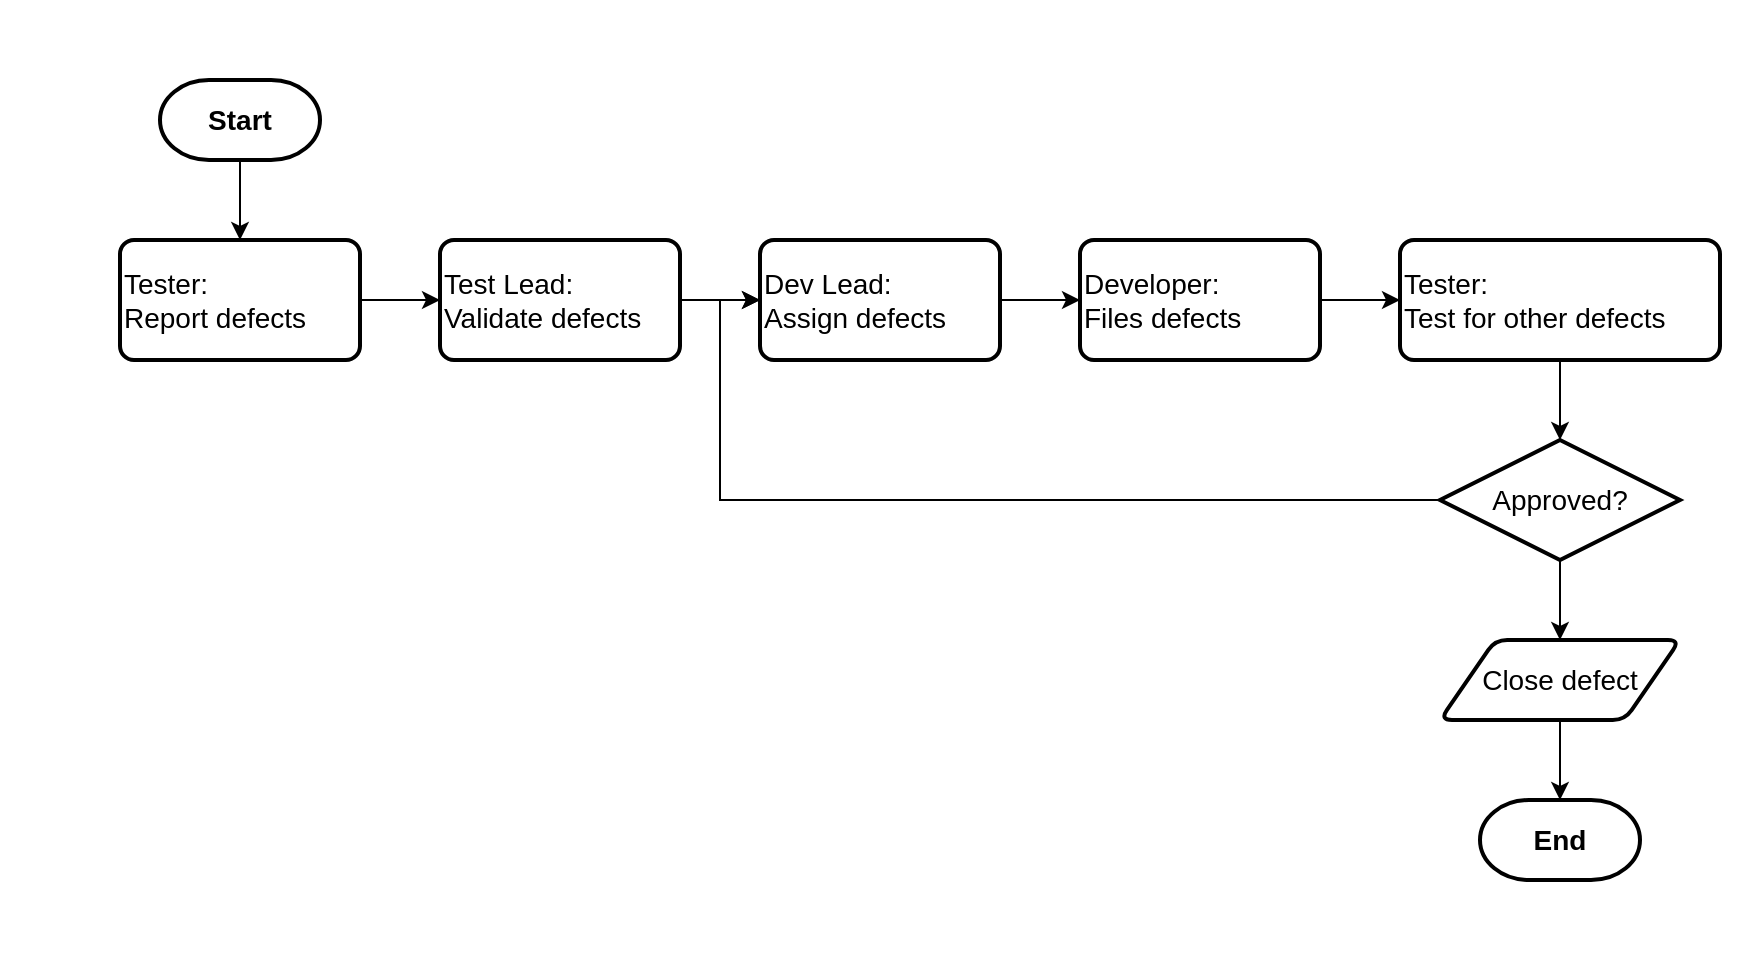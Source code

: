 <mxfile version="20.0.4" type="device"><diagram id="gbdq9TC72CIr61JIiVj6" name="Page-1"><mxGraphModel dx="868" dy="520" grid="1" gridSize="10" guides="1" tooltips="1" connect="1" arrows="1" fold="1" page="1" pageScale="1" pageWidth="850" pageHeight="1100" math="0" shadow="0"><root><mxCell id="0"/><mxCell id="1" parent="0"/><mxCell id="EUdBBe8nDPDMlrMEUsrp-22" value="" style="rounded=0;whiteSpace=wrap;html=1;fontSize=14;fillColor=none;strokeColor=none;" vertex="1" parent="1"><mxGeometry width="880" height="480" as="geometry"/></mxCell><mxCell id="EUdBBe8nDPDMlrMEUsrp-4" style="edgeStyle=orthogonalEdgeStyle;rounded=0;orthogonalLoop=1;jettySize=auto;html=1;exitX=0.5;exitY=1;exitDx=0;exitDy=0;exitPerimeter=0;entryX=0.5;entryY=0;entryDx=0;entryDy=0;fontSize=14;" edge="1" parent="1" source="EUdBBe8nDPDMlrMEUsrp-2" target="EUdBBe8nDPDMlrMEUsrp-3"><mxGeometry relative="1" as="geometry"/></mxCell><mxCell id="EUdBBe8nDPDMlrMEUsrp-2" value="Start" style="strokeWidth=2;html=1;shape=mxgraph.flowchart.terminator;whiteSpace=wrap;fontSize=14;fontStyle=1" vertex="1" parent="1"><mxGeometry x="80" y="40" width="80" height="40" as="geometry"/></mxCell><mxCell id="EUdBBe8nDPDMlrMEUsrp-6" style="edgeStyle=orthogonalEdgeStyle;rounded=0;orthogonalLoop=1;jettySize=auto;html=1;exitX=1;exitY=0.5;exitDx=0;exitDy=0;entryX=0;entryY=0.5;entryDx=0;entryDy=0;fontSize=14;" edge="1" parent="1" source="EUdBBe8nDPDMlrMEUsrp-3" target="EUdBBe8nDPDMlrMEUsrp-5"><mxGeometry relative="1" as="geometry"/></mxCell><mxCell id="EUdBBe8nDPDMlrMEUsrp-3" value="Tester:&lt;br&gt;&lt;div style=&quot;&quot;&gt;&lt;span style=&quot;background-color: initial;&quot;&gt;Report defects&lt;/span&gt;&lt;/div&gt;" style="rounded=1;whiteSpace=wrap;html=1;absoluteArcSize=1;arcSize=14;strokeWidth=2;fontSize=14;align=left;fontStyle=0" vertex="1" parent="1"><mxGeometry x="60" y="120" width="120" height="60" as="geometry"/></mxCell><mxCell id="EUdBBe8nDPDMlrMEUsrp-10" style="edgeStyle=orthogonalEdgeStyle;rounded=0;orthogonalLoop=1;jettySize=auto;html=1;exitX=1;exitY=0.5;exitDx=0;exitDy=0;entryX=0;entryY=0.5;entryDx=0;entryDy=0;fontSize=14;" edge="1" parent="1" source="EUdBBe8nDPDMlrMEUsrp-5" target="EUdBBe8nDPDMlrMEUsrp-7"><mxGeometry relative="1" as="geometry"/></mxCell><mxCell id="EUdBBe8nDPDMlrMEUsrp-5" value="Test Lead:&lt;br&gt;&lt;div style=&quot;&quot;&gt;&lt;span style=&quot;background-color: initial;&quot;&gt;Validate defects&lt;/span&gt;&lt;/div&gt;" style="rounded=1;whiteSpace=wrap;html=1;absoluteArcSize=1;arcSize=14;strokeWidth=2;fontSize=14;align=left;fontStyle=0" vertex="1" parent="1"><mxGeometry x="220" y="120" width="120" height="60" as="geometry"/></mxCell><mxCell id="EUdBBe8nDPDMlrMEUsrp-11" style="edgeStyle=orthogonalEdgeStyle;rounded=0;orthogonalLoop=1;jettySize=auto;html=1;exitX=1;exitY=0.5;exitDx=0;exitDy=0;entryX=0;entryY=0.5;entryDx=0;entryDy=0;fontSize=14;" edge="1" parent="1" source="EUdBBe8nDPDMlrMEUsrp-7" target="EUdBBe8nDPDMlrMEUsrp-8"><mxGeometry relative="1" as="geometry"/></mxCell><mxCell id="EUdBBe8nDPDMlrMEUsrp-7" value="Dev Lead:&lt;br&gt;&lt;div style=&quot;&quot;&gt;&lt;span style=&quot;background-color: initial;&quot;&gt;Assign defects&lt;/span&gt;&lt;/div&gt;" style="rounded=1;whiteSpace=wrap;html=1;absoluteArcSize=1;arcSize=14;strokeWidth=2;fontSize=14;align=left;fontStyle=0" vertex="1" parent="1"><mxGeometry x="380" y="120" width="120" height="60" as="geometry"/></mxCell><mxCell id="EUdBBe8nDPDMlrMEUsrp-12" style="edgeStyle=orthogonalEdgeStyle;rounded=0;orthogonalLoop=1;jettySize=auto;html=1;exitX=1;exitY=0.5;exitDx=0;exitDy=0;entryX=0;entryY=0.5;entryDx=0;entryDy=0;fontSize=14;" edge="1" parent="1" source="EUdBBe8nDPDMlrMEUsrp-8" target="EUdBBe8nDPDMlrMEUsrp-9"><mxGeometry relative="1" as="geometry"/></mxCell><mxCell id="EUdBBe8nDPDMlrMEUsrp-8" value="Developer:&lt;br&gt;&lt;div style=&quot;&quot;&gt;&lt;span style=&quot;background-color: initial;&quot;&gt;Files defects&lt;/span&gt;&lt;/div&gt;" style="rounded=1;whiteSpace=wrap;html=1;absoluteArcSize=1;arcSize=14;strokeWidth=2;fontSize=14;align=left;fontStyle=0" vertex="1" parent="1"><mxGeometry x="540" y="120" width="120" height="60" as="geometry"/></mxCell><mxCell id="EUdBBe8nDPDMlrMEUsrp-15" style="edgeStyle=orthogonalEdgeStyle;rounded=0;orthogonalLoop=1;jettySize=auto;html=1;exitX=0.5;exitY=1;exitDx=0;exitDy=0;entryX=0.5;entryY=0;entryDx=0;entryDy=0;entryPerimeter=0;fontSize=14;" edge="1" parent="1" source="EUdBBe8nDPDMlrMEUsrp-9" target="EUdBBe8nDPDMlrMEUsrp-13"><mxGeometry relative="1" as="geometry"/></mxCell><mxCell id="EUdBBe8nDPDMlrMEUsrp-9" value="Tester:&lt;br&gt;&lt;div style=&quot;&quot;&gt;&lt;span style=&quot;background-color: initial;&quot;&gt;Test for other defects&lt;/span&gt;&lt;/div&gt;" style="rounded=1;whiteSpace=wrap;html=1;absoluteArcSize=1;arcSize=14;strokeWidth=2;fontSize=14;align=left;fontStyle=0" vertex="1" parent="1"><mxGeometry x="700" y="120" width="160" height="60" as="geometry"/></mxCell><mxCell id="EUdBBe8nDPDMlrMEUsrp-16" style="edgeStyle=orthogonalEdgeStyle;rounded=0;orthogonalLoop=1;jettySize=auto;html=1;exitX=0;exitY=0.5;exitDx=0;exitDy=0;exitPerimeter=0;entryX=0;entryY=0.5;entryDx=0;entryDy=0;fontSize=14;" edge="1" parent="1" source="EUdBBe8nDPDMlrMEUsrp-13" target="EUdBBe8nDPDMlrMEUsrp-7"><mxGeometry relative="1" as="geometry"/></mxCell><mxCell id="EUdBBe8nDPDMlrMEUsrp-18" style="edgeStyle=orthogonalEdgeStyle;rounded=0;orthogonalLoop=1;jettySize=auto;html=1;exitX=0.5;exitY=1;exitDx=0;exitDy=0;exitPerimeter=0;entryX=0.5;entryY=0;entryDx=0;entryDy=0;fontSize=14;" edge="1" parent="1" source="EUdBBe8nDPDMlrMEUsrp-13" target="EUdBBe8nDPDMlrMEUsrp-17"><mxGeometry relative="1" as="geometry"/></mxCell><mxCell id="EUdBBe8nDPDMlrMEUsrp-13" value="Approved?" style="strokeWidth=2;html=1;shape=mxgraph.flowchart.decision;whiteSpace=wrap;fontSize=14;" vertex="1" parent="1"><mxGeometry x="720" y="220" width="120" height="60" as="geometry"/></mxCell><mxCell id="EUdBBe8nDPDMlrMEUsrp-20" style="edgeStyle=orthogonalEdgeStyle;rounded=0;orthogonalLoop=1;jettySize=auto;html=1;exitX=0.5;exitY=1;exitDx=0;exitDy=0;entryX=0.5;entryY=0;entryDx=0;entryDy=0;entryPerimeter=0;fontSize=14;" edge="1" parent="1" source="EUdBBe8nDPDMlrMEUsrp-17" target="EUdBBe8nDPDMlrMEUsrp-19"><mxGeometry relative="1" as="geometry"/></mxCell><mxCell id="EUdBBe8nDPDMlrMEUsrp-17" value="Close defect" style="shape=parallelogram;html=1;strokeWidth=2;perimeter=parallelogramPerimeter;whiteSpace=wrap;rounded=1;arcSize=12;size=0.23;fontSize=14;" vertex="1" parent="1"><mxGeometry x="720" y="320" width="120" height="40" as="geometry"/></mxCell><mxCell id="EUdBBe8nDPDMlrMEUsrp-19" value="End" style="strokeWidth=2;html=1;shape=mxgraph.flowchart.terminator;whiteSpace=wrap;fontSize=14;fontStyle=1" vertex="1" parent="1"><mxGeometry x="740" y="400" width="80" height="40" as="geometry"/></mxCell></root></mxGraphModel></diagram></mxfile>